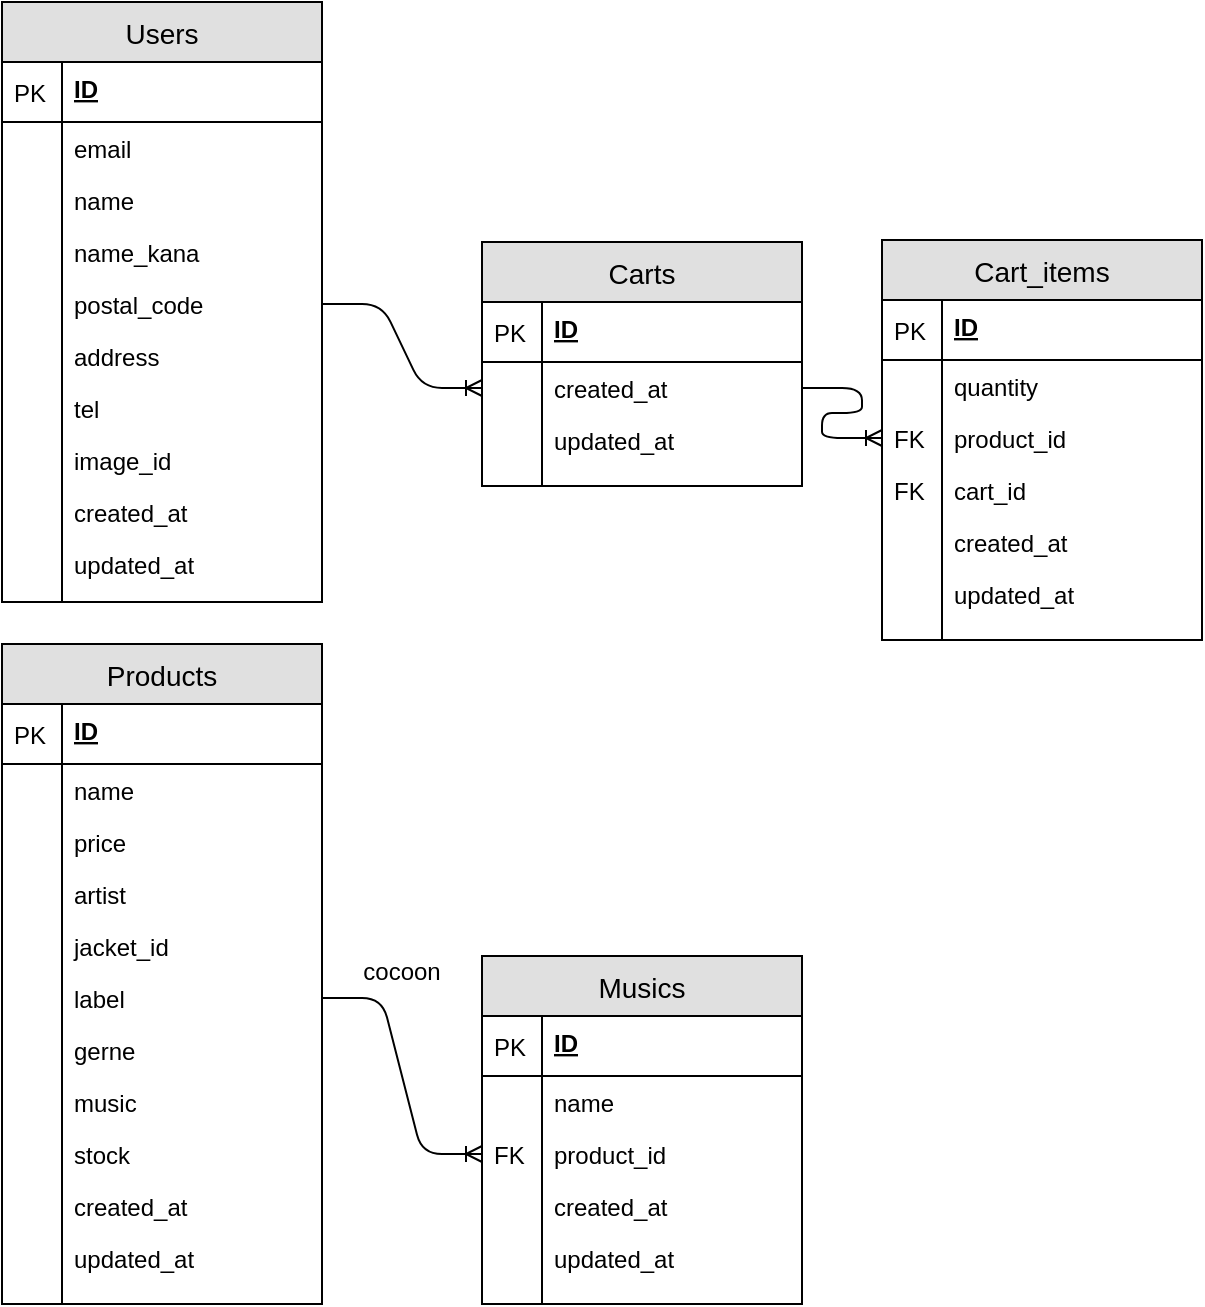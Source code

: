 <mxfile version="10.8.0" type="github"><diagram id="j4deBGUTTM5WUYpIcItX" name="ãã¼ã¸1"><mxGraphModel dx="918" dy="592" grid="1" gridSize="10" guides="1" tooltips="1" connect="1" arrows="1" fold="1" page="1" pageScale="1" pageWidth="2339" pageHeight="3300" math="0" shadow="0"><root><mxCell id="0"/><mxCell id="1" parent="0"/><mxCell id="TV6DeIS1_IVo76_vO-sN-1" value="Users" style="swimlane;fontStyle=0;childLayout=stackLayout;horizontal=1;startSize=30;fillColor=#e0e0e0;horizontalStack=0;resizeParent=1;resizeParentMax=0;resizeLast=0;collapsible=1;marginBottom=0;swimlaneFillColor=#ffffff;align=center;fontSize=14;" parent="1" vertex="1"><mxGeometry x="40" y="40" width="160" height="300" as="geometry"/></mxCell><mxCell id="TV6DeIS1_IVo76_vO-sN-2" value="ID&#10;" style="shape=partialRectangle;top=0;left=0;right=0;bottom=1;align=left;verticalAlign=top;fillColor=none;spacingLeft=34;spacingRight=4;overflow=hidden;rotatable=0;points=[[0,0.5],[1,0.5]];portConstraint=eastwest;dropTarget=0;fontStyle=5;fontSize=12;" parent="TV6DeIS1_IVo76_vO-sN-1" vertex="1"><mxGeometry y="30" width="160" height="30" as="geometry"/></mxCell><mxCell id="TV6DeIS1_IVo76_vO-sN-3" value="PK" style="shape=partialRectangle;top=0;left=0;bottom=0;fillColor=none;align=left;verticalAlign=middle;spacingLeft=4;spacingRight=4;overflow=hidden;rotatable=0;points=[];portConstraint=eastwest;part=1;fontSize=12;" parent="TV6DeIS1_IVo76_vO-sN-2" vertex="1" connectable="0"><mxGeometry width="30" height="30" as="geometry"/></mxCell><mxCell id="TV6DeIS1_IVo76_vO-sN-4" value="email" style="shape=partialRectangle;top=0;left=0;right=0;bottom=0;align=left;verticalAlign=top;fillColor=none;spacingLeft=34;spacingRight=4;overflow=hidden;rotatable=0;points=[[0,0.5],[1,0.5]];portConstraint=eastwest;dropTarget=0;fontSize=12;" parent="TV6DeIS1_IVo76_vO-sN-1" vertex="1"><mxGeometry y="60" width="160" height="26" as="geometry"/></mxCell><mxCell id="TV6DeIS1_IVo76_vO-sN-5" value="" style="shape=partialRectangle;top=0;left=0;bottom=0;fillColor=none;align=left;verticalAlign=top;spacingLeft=4;spacingRight=4;overflow=hidden;rotatable=0;points=[];portConstraint=eastwest;part=1;fontSize=12;" parent="TV6DeIS1_IVo76_vO-sN-4" vertex="1" connectable="0"><mxGeometry width="30" height="26" as="geometry"/></mxCell><mxCell id="TV6DeIS1_IVo76_vO-sN-6" value="name" style="shape=partialRectangle;top=0;left=0;right=0;bottom=0;align=left;verticalAlign=top;fillColor=none;spacingLeft=34;spacingRight=4;overflow=hidden;rotatable=0;points=[[0,0.5],[1,0.5]];portConstraint=eastwest;dropTarget=0;fontSize=12;" parent="TV6DeIS1_IVo76_vO-sN-1" vertex="1"><mxGeometry y="86" width="160" height="26" as="geometry"/></mxCell><mxCell id="TV6DeIS1_IVo76_vO-sN-7" value="" style="shape=partialRectangle;top=0;left=0;bottom=0;fillColor=none;align=left;verticalAlign=top;spacingLeft=4;spacingRight=4;overflow=hidden;rotatable=0;points=[];portConstraint=eastwest;part=1;fontSize=12;" parent="TV6DeIS1_IVo76_vO-sN-6" vertex="1" connectable="0"><mxGeometry width="30" height="26" as="geometry"/></mxCell><mxCell id="TV6DeIS1_IVo76_vO-sN-8" value="name_kana" style="shape=partialRectangle;top=0;left=0;right=0;bottom=0;align=left;verticalAlign=top;fillColor=none;spacingLeft=34;spacingRight=4;overflow=hidden;rotatable=0;points=[[0,0.5],[1,0.5]];portConstraint=eastwest;dropTarget=0;fontSize=12;" parent="TV6DeIS1_IVo76_vO-sN-1" vertex="1"><mxGeometry y="112" width="160" height="26" as="geometry"/></mxCell><mxCell id="TV6DeIS1_IVo76_vO-sN-9" value="" style="shape=partialRectangle;top=0;left=0;bottom=0;fillColor=none;align=left;verticalAlign=top;spacingLeft=4;spacingRight=4;overflow=hidden;rotatable=0;points=[];portConstraint=eastwest;part=1;fontSize=12;" parent="TV6DeIS1_IVo76_vO-sN-8" vertex="1" connectable="0"><mxGeometry width="30" height="26" as="geometry"/></mxCell><mxCell id="R2SlFl2XiFBd5JuxxcRJ-7" value="postal_code" style="shape=partialRectangle;top=0;left=0;right=0;bottom=0;align=left;verticalAlign=top;fillColor=none;spacingLeft=34;spacingRight=4;overflow=hidden;rotatable=0;points=[[0,0.5],[1,0.5]];portConstraint=eastwest;dropTarget=0;fontSize=12;" parent="TV6DeIS1_IVo76_vO-sN-1" vertex="1"><mxGeometry y="138" width="160" height="26" as="geometry"/></mxCell><mxCell id="R2SlFl2XiFBd5JuxxcRJ-8" value="" style="shape=partialRectangle;top=0;left=0;bottom=0;fillColor=none;align=left;verticalAlign=top;spacingLeft=4;spacingRight=4;overflow=hidden;rotatable=0;points=[];portConstraint=eastwest;part=1;fontSize=12;" parent="R2SlFl2XiFBd5JuxxcRJ-7" vertex="1" connectable="0"><mxGeometry width="30" height="26" as="geometry"/></mxCell><mxCell id="R2SlFl2XiFBd5JuxxcRJ-11" value="address" style="shape=partialRectangle;top=0;left=0;right=0;bottom=0;align=left;verticalAlign=top;fillColor=none;spacingLeft=34;spacingRight=4;overflow=hidden;rotatable=0;points=[[0,0.5],[1,0.5]];portConstraint=eastwest;dropTarget=0;fontSize=12;" parent="TV6DeIS1_IVo76_vO-sN-1" vertex="1"><mxGeometry y="164" width="160" height="26" as="geometry"/></mxCell><mxCell id="R2SlFl2XiFBd5JuxxcRJ-12" value="" style="shape=partialRectangle;top=0;left=0;bottom=0;fillColor=none;align=left;verticalAlign=top;spacingLeft=4;spacingRight=4;overflow=hidden;rotatable=0;points=[];portConstraint=eastwest;part=1;fontSize=12;" parent="R2SlFl2XiFBd5JuxxcRJ-11" vertex="1" connectable="0"><mxGeometry width="30" height="26" as="geometry"/></mxCell><mxCell id="R2SlFl2XiFBd5JuxxcRJ-9" value="tel" style="shape=partialRectangle;top=0;left=0;right=0;bottom=0;align=left;verticalAlign=top;fillColor=none;spacingLeft=34;spacingRight=4;overflow=hidden;rotatable=0;points=[[0,0.5],[1,0.5]];portConstraint=eastwest;dropTarget=0;fontSize=12;" parent="TV6DeIS1_IVo76_vO-sN-1" vertex="1"><mxGeometry y="190" width="160" height="26" as="geometry"/></mxCell><mxCell id="R2SlFl2XiFBd5JuxxcRJ-10" value="" style="shape=partialRectangle;top=0;left=0;bottom=0;fillColor=none;align=left;verticalAlign=top;spacingLeft=4;spacingRight=4;overflow=hidden;rotatable=0;points=[];portConstraint=eastwest;part=1;fontSize=12;" parent="R2SlFl2XiFBd5JuxxcRJ-9" vertex="1" connectable="0"><mxGeometry width="30" height="26" as="geometry"/></mxCell><mxCell id="R2SlFl2XiFBd5JuxxcRJ-17" value="image_id" style="shape=partialRectangle;top=0;left=0;right=0;bottom=0;align=left;verticalAlign=top;fillColor=none;spacingLeft=34;spacingRight=4;overflow=hidden;rotatable=0;points=[[0,0.5],[1,0.5]];portConstraint=eastwest;dropTarget=0;fontSize=12;" parent="TV6DeIS1_IVo76_vO-sN-1" vertex="1"><mxGeometry y="216" width="160" height="26" as="geometry"/></mxCell><mxCell id="R2SlFl2XiFBd5JuxxcRJ-18" value="" style="shape=partialRectangle;top=0;left=0;bottom=0;fillColor=none;align=left;verticalAlign=top;spacingLeft=4;spacingRight=4;overflow=hidden;rotatable=0;points=[];portConstraint=eastwest;part=1;fontSize=12;" parent="R2SlFl2XiFBd5JuxxcRJ-17" vertex="1" connectable="0"><mxGeometry width="30" height="26" as="geometry"/></mxCell><mxCell id="R2SlFl2XiFBd5JuxxcRJ-15" value="created_at" style="shape=partialRectangle;top=0;left=0;right=0;bottom=0;align=left;verticalAlign=top;fillColor=none;spacingLeft=34;spacingRight=4;overflow=hidden;rotatable=0;points=[[0,0.5],[1,0.5]];portConstraint=eastwest;dropTarget=0;fontSize=12;" parent="TV6DeIS1_IVo76_vO-sN-1" vertex="1"><mxGeometry y="242" width="160" height="26" as="geometry"/></mxCell><mxCell id="R2SlFl2XiFBd5JuxxcRJ-16" value="" style="shape=partialRectangle;top=0;left=0;bottom=0;fillColor=none;align=left;verticalAlign=top;spacingLeft=4;spacingRight=4;overflow=hidden;rotatable=0;points=[];portConstraint=eastwest;part=1;fontSize=12;" parent="R2SlFl2XiFBd5JuxxcRJ-15" vertex="1" connectable="0"><mxGeometry width="30" height="26" as="geometry"/></mxCell><mxCell id="R2SlFl2XiFBd5JuxxcRJ-13" value="updated_at" style="shape=partialRectangle;top=0;left=0;right=0;bottom=0;align=left;verticalAlign=top;fillColor=none;spacingLeft=34;spacingRight=4;overflow=hidden;rotatable=0;points=[[0,0.5],[1,0.5]];portConstraint=eastwest;dropTarget=0;fontSize=12;" parent="TV6DeIS1_IVo76_vO-sN-1" vertex="1"><mxGeometry y="268" width="160" height="26" as="geometry"/></mxCell><mxCell id="R2SlFl2XiFBd5JuxxcRJ-14" value="" style="shape=partialRectangle;top=0;left=0;bottom=0;fillColor=none;align=left;verticalAlign=top;spacingLeft=4;spacingRight=4;overflow=hidden;rotatable=0;points=[];portConstraint=eastwest;part=1;fontSize=12;" parent="R2SlFl2XiFBd5JuxxcRJ-13" vertex="1" connectable="0"><mxGeometry width="30" height="26" as="geometry"/></mxCell><mxCell id="TV6DeIS1_IVo76_vO-sN-10" value="" style="shape=partialRectangle;top=0;left=0;right=0;bottom=0;align=left;verticalAlign=top;fillColor=none;spacingLeft=34;spacingRight=4;overflow=hidden;rotatable=0;points=[[0,0.5],[1,0.5]];portConstraint=eastwest;dropTarget=0;fontSize=12;" parent="TV6DeIS1_IVo76_vO-sN-1" vertex="1"><mxGeometry y="294" width="160" height="6" as="geometry"/></mxCell><mxCell id="TV6DeIS1_IVo76_vO-sN-11" value="" style="shape=partialRectangle;top=0;left=0;bottom=0;fillColor=none;align=left;verticalAlign=top;spacingLeft=4;spacingRight=4;overflow=hidden;rotatable=0;points=[];portConstraint=eastwest;part=1;fontSize=12;" parent="TV6DeIS1_IVo76_vO-sN-10" vertex="1" connectable="0"><mxGeometry width="30" height="6" as="geometry"/></mxCell><mxCell id="R2SlFl2XiFBd5JuxxcRJ-26" value="Products" style="swimlane;fontStyle=0;childLayout=stackLayout;horizontal=1;startSize=30;fillColor=#e0e0e0;horizontalStack=0;resizeParent=1;resizeParentMax=0;resizeLast=0;collapsible=1;marginBottom=0;swimlaneFillColor=#ffffff;align=center;fontSize=14;" parent="1" vertex="1"><mxGeometry x="40" y="361" width="160" height="330" as="geometry"/></mxCell><mxCell id="R2SlFl2XiFBd5JuxxcRJ-27" value="ID&#10;" style="shape=partialRectangle;top=0;left=0;right=0;bottom=1;align=left;verticalAlign=top;fillColor=none;spacingLeft=34;spacingRight=4;overflow=hidden;rotatable=0;points=[[0,0.5],[1,0.5]];portConstraint=eastwest;dropTarget=0;fontStyle=5;fontSize=12;" parent="R2SlFl2XiFBd5JuxxcRJ-26" vertex="1"><mxGeometry y="30" width="160" height="30" as="geometry"/></mxCell><mxCell id="R2SlFl2XiFBd5JuxxcRJ-28" value="PK" style="shape=partialRectangle;top=0;left=0;bottom=0;fillColor=none;align=left;verticalAlign=middle;spacingLeft=4;spacingRight=4;overflow=hidden;rotatable=0;points=[];portConstraint=eastwest;part=1;fontSize=12;" parent="R2SlFl2XiFBd5JuxxcRJ-27" vertex="1" connectable="0"><mxGeometry width="30" height="30" as="geometry"/></mxCell><mxCell id="R2SlFl2XiFBd5JuxxcRJ-29" value="name" style="shape=partialRectangle;top=0;left=0;right=0;bottom=0;align=left;verticalAlign=top;fillColor=none;spacingLeft=34;spacingRight=4;overflow=hidden;rotatable=0;points=[[0,0.5],[1,0.5]];portConstraint=eastwest;dropTarget=0;fontSize=12;" parent="R2SlFl2XiFBd5JuxxcRJ-26" vertex="1"><mxGeometry y="60" width="160" height="26" as="geometry"/></mxCell><mxCell id="R2SlFl2XiFBd5JuxxcRJ-30" value="" style="shape=partialRectangle;top=0;left=0;bottom=0;fillColor=none;align=left;verticalAlign=top;spacingLeft=4;spacingRight=4;overflow=hidden;rotatable=0;points=[];portConstraint=eastwest;part=1;fontSize=12;" parent="R2SlFl2XiFBd5JuxxcRJ-29" vertex="1" connectable="0"><mxGeometry width="30" height="26" as="geometry"/></mxCell><mxCell id="R2SlFl2XiFBd5JuxxcRJ-31" value="price" style="shape=partialRectangle;top=0;left=0;right=0;bottom=0;align=left;verticalAlign=top;fillColor=none;spacingLeft=34;spacingRight=4;overflow=hidden;rotatable=0;points=[[0,0.5],[1,0.5]];portConstraint=eastwest;dropTarget=0;fontSize=12;" parent="R2SlFl2XiFBd5JuxxcRJ-26" vertex="1"><mxGeometry y="86" width="160" height="26" as="geometry"/></mxCell><mxCell id="R2SlFl2XiFBd5JuxxcRJ-32" value="" style="shape=partialRectangle;top=0;left=0;bottom=0;fillColor=none;align=left;verticalAlign=top;spacingLeft=4;spacingRight=4;overflow=hidden;rotatable=0;points=[];portConstraint=eastwest;part=1;fontSize=12;" parent="R2SlFl2XiFBd5JuxxcRJ-31" vertex="1" connectable="0"><mxGeometry width="30" height="26" as="geometry"/></mxCell><mxCell id="R2SlFl2XiFBd5JuxxcRJ-33" value="artist" style="shape=partialRectangle;top=0;left=0;right=0;bottom=0;align=left;verticalAlign=top;fillColor=none;spacingLeft=34;spacingRight=4;overflow=hidden;rotatable=0;points=[[0,0.5],[1,0.5]];portConstraint=eastwest;dropTarget=0;fontSize=12;" parent="R2SlFl2XiFBd5JuxxcRJ-26" vertex="1"><mxGeometry y="112" width="160" height="26" as="geometry"/></mxCell><mxCell id="R2SlFl2XiFBd5JuxxcRJ-34" value="" style="shape=partialRectangle;top=0;left=0;bottom=0;fillColor=none;align=left;verticalAlign=top;spacingLeft=4;spacingRight=4;overflow=hidden;rotatable=0;points=[];portConstraint=eastwest;part=1;fontSize=12;" parent="R2SlFl2XiFBd5JuxxcRJ-33" vertex="1" connectable="0"><mxGeometry width="30" height="26" as="geometry"/></mxCell><mxCell id="R2SlFl2XiFBd5JuxxcRJ-35" value="jacket_id" style="shape=partialRectangle;top=0;left=0;right=0;bottom=0;align=left;verticalAlign=top;fillColor=none;spacingLeft=34;spacingRight=4;overflow=hidden;rotatable=0;points=[[0,0.5],[1,0.5]];portConstraint=eastwest;dropTarget=0;fontSize=12;" parent="R2SlFl2XiFBd5JuxxcRJ-26" vertex="1"><mxGeometry y="138" width="160" height="26" as="geometry"/></mxCell><mxCell id="R2SlFl2XiFBd5JuxxcRJ-36" value="" style="shape=partialRectangle;top=0;left=0;bottom=0;fillColor=none;align=left;verticalAlign=top;spacingLeft=4;spacingRight=4;overflow=hidden;rotatable=0;points=[];portConstraint=eastwest;part=1;fontSize=12;" parent="R2SlFl2XiFBd5JuxxcRJ-35" vertex="1" connectable="0"><mxGeometry width="30" height="26" as="geometry"/></mxCell><mxCell id="R2SlFl2XiFBd5JuxxcRJ-37" value="label" style="shape=partialRectangle;top=0;left=0;right=0;bottom=0;align=left;verticalAlign=top;fillColor=none;spacingLeft=34;spacingRight=4;overflow=hidden;rotatable=0;points=[[0,0.5],[1,0.5]];portConstraint=eastwest;dropTarget=0;fontSize=12;" parent="R2SlFl2XiFBd5JuxxcRJ-26" vertex="1"><mxGeometry y="164" width="160" height="26" as="geometry"/></mxCell><mxCell id="R2SlFl2XiFBd5JuxxcRJ-38" value="" style="shape=partialRectangle;top=0;left=0;bottom=0;fillColor=none;align=left;verticalAlign=top;spacingLeft=4;spacingRight=4;overflow=hidden;rotatable=0;points=[];portConstraint=eastwest;part=1;fontSize=12;" parent="R2SlFl2XiFBd5JuxxcRJ-37" vertex="1" connectable="0"><mxGeometry width="30" height="26" as="geometry"/></mxCell><mxCell id="R2SlFl2XiFBd5JuxxcRJ-39" value="gerne" style="shape=partialRectangle;top=0;left=0;right=0;bottom=0;align=left;verticalAlign=top;fillColor=none;spacingLeft=34;spacingRight=4;overflow=hidden;rotatable=0;points=[[0,0.5],[1,0.5]];portConstraint=eastwest;dropTarget=0;fontSize=12;" parent="R2SlFl2XiFBd5JuxxcRJ-26" vertex="1"><mxGeometry y="190" width="160" height="26" as="geometry"/></mxCell><mxCell id="R2SlFl2XiFBd5JuxxcRJ-40" value="" style="shape=partialRectangle;top=0;left=0;bottom=0;fillColor=none;align=left;verticalAlign=top;spacingLeft=4;spacingRight=4;overflow=hidden;rotatable=0;points=[];portConstraint=eastwest;part=1;fontSize=12;" parent="R2SlFl2XiFBd5JuxxcRJ-39" vertex="1" connectable="0"><mxGeometry width="30" height="26" as="geometry"/></mxCell><mxCell id="R2SlFl2XiFBd5JuxxcRJ-41" value="music" style="shape=partialRectangle;top=0;left=0;right=0;bottom=0;align=left;verticalAlign=top;fillColor=none;spacingLeft=34;spacingRight=4;overflow=hidden;rotatable=0;points=[[0,0.5],[1,0.5]];portConstraint=eastwest;dropTarget=0;fontSize=12;" parent="R2SlFl2XiFBd5JuxxcRJ-26" vertex="1"><mxGeometry y="216" width="160" height="26" as="geometry"/></mxCell><mxCell id="R2SlFl2XiFBd5JuxxcRJ-42" value="" style="shape=partialRectangle;top=0;left=0;bottom=0;fillColor=none;align=left;verticalAlign=top;spacingLeft=4;spacingRight=4;overflow=hidden;rotatable=0;points=[];portConstraint=eastwest;part=1;fontSize=12;" parent="R2SlFl2XiFBd5JuxxcRJ-41" vertex="1" connectable="0"><mxGeometry width="30" height="26" as="geometry"/></mxCell><mxCell id="R2SlFl2XiFBd5JuxxcRJ-43" value="stock" style="shape=partialRectangle;top=0;left=0;right=0;bottom=0;align=left;verticalAlign=top;fillColor=none;spacingLeft=34;spacingRight=4;overflow=hidden;rotatable=0;points=[[0,0.5],[1,0.5]];portConstraint=eastwest;dropTarget=0;fontSize=12;" parent="R2SlFl2XiFBd5JuxxcRJ-26" vertex="1"><mxGeometry y="242" width="160" height="26" as="geometry"/></mxCell><mxCell id="R2SlFl2XiFBd5JuxxcRJ-44" value="" style="shape=partialRectangle;top=0;left=0;bottom=0;fillColor=none;align=left;verticalAlign=top;spacingLeft=4;spacingRight=4;overflow=hidden;rotatable=0;points=[];portConstraint=eastwest;part=1;fontSize=12;" parent="R2SlFl2XiFBd5JuxxcRJ-43" vertex="1" connectable="0"><mxGeometry width="30" height="26" as="geometry"/></mxCell><mxCell id="R2SlFl2XiFBd5JuxxcRJ-45" value="created_at" style="shape=partialRectangle;top=0;left=0;right=0;bottom=0;align=left;verticalAlign=top;fillColor=none;spacingLeft=34;spacingRight=4;overflow=hidden;rotatable=0;points=[[0,0.5],[1,0.5]];portConstraint=eastwest;dropTarget=0;fontSize=12;" parent="R2SlFl2XiFBd5JuxxcRJ-26" vertex="1"><mxGeometry y="268" width="160" height="26" as="geometry"/></mxCell><mxCell id="R2SlFl2XiFBd5JuxxcRJ-46" value="" style="shape=partialRectangle;top=0;left=0;bottom=0;fillColor=none;align=left;verticalAlign=top;spacingLeft=4;spacingRight=4;overflow=hidden;rotatable=0;points=[];portConstraint=eastwest;part=1;fontSize=12;" parent="R2SlFl2XiFBd5JuxxcRJ-45" vertex="1" connectable="0"><mxGeometry width="30" height="26" as="geometry"/></mxCell><mxCell id="R2SlFl2XiFBd5JuxxcRJ-49" value="updated_at" style="shape=partialRectangle;top=0;left=0;right=0;bottom=0;align=left;verticalAlign=top;fillColor=none;spacingLeft=34;spacingRight=4;overflow=hidden;rotatable=0;points=[[0,0.5],[1,0.5]];portConstraint=eastwest;dropTarget=0;fontSize=12;" parent="R2SlFl2XiFBd5JuxxcRJ-26" vertex="1"><mxGeometry y="294" width="160" height="26" as="geometry"/></mxCell><mxCell id="R2SlFl2XiFBd5JuxxcRJ-50" value="" style="shape=partialRectangle;top=0;left=0;bottom=0;fillColor=none;align=left;verticalAlign=top;spacingLeft=4;spacingRight=4;overflow=hidden;rotatable=0;points=[];portConstraint=eastwest;part=1;fontSize=12;" parent="R2SlFl2XiFBd5JuxxcRJ-49" vertex="1" connectable="0"><mxGeometry width="30" height="26" as="geometry"/></mxCell><mxCell id="R2SlFl2XiFBd5JuxxcRJ-47" value="" style="shape=partialRectangle;top=0;left=0;right=0;bottom=0;align=left;verticalAlign=top;fillColor=none;spacingLeft=34;spacingRight=4;overflow=hidden;rotatable=0;points=[[0,0.5],[1,0.5]];portConstraint=eastwest;dropTarget=0;fontSize=12;" parent="R2SlFl2XiFBd5JuxxcRJ-26" vertex="1"><mxGeometry y="320" width="160" height="10" as="geometry"/></mxCell><mxCell id="R2SlFl2XiFBd5JuxxcRJ-48" value="" style="shape=partialRectangle;top=0;left=0;bottom=0;fillColor=none;align=left;verticalAlign=top;spacingLeft=4;spacingRight=4;overflow=hidden;rotatable=0;points=[];portConstraint=eastwest;part=1;fontSize=12;" parent="R2SlFl2XiFBd5JuxxcRJ-47" vertex="1" connectable="0"><mxGeometry width="30" height="10" as="geometry"/></mxCell><mxCell id="R2SlFl2XiFBd5JuxxcRJ-51" value="Musics" style="swimlane;fontStyle=0;childLayout=stackLayout;horizontal=1;startSize=30;fillColor=#e0e0e0;horizontalStack=0;resizeParent=1;resizeParentMax=0;resizeLast=0;collapsible=1;marginBottom=0;swimlaneFillColor=#ffffff;align=center;fontSize=14;" parent="1" vertex="1"><mxGeometry x="280" y="517" width="160" height="174" as="geometry"/></mxCell><mxCell id="R2SlFl2XiFBd5JuxxcRJ-52" value="ID&#10;" style="shape=partialRectangle;top=0;left=0;right=0;bottom=1;align=left;verticalAlign=top;fillColor=none;spacingLeft=34;spacingRight=4;overflow=hidden;rotatable=0;points=[[0,0.5],[1,0.5]];portConstraint=eastwest;dropTarget=0;fontStyle=5;fontSize=12;" parent="R2SlFl2XiFBd5JuxxcRJ-51" vertex="1"><mxGeometry y="30" width="160" height="30" as="geometry"/></mxCell><mxCell id="R2SlFl2XiFBd5JuxxcRJ-53" value="PK" style="shape=partialRectangle;top=0;left=0;bottom=0;fillColor=none;align=left;verticalAlign=middle;spacingLeft=4;spacingRight=4;overflow=hidden;rotatable=0;points=[];portConstraint=eastwest;part=1;fontSize=12;" parent="R2SlFl2XiFBd5JuxxcRJ-52" vertex="1" connectable="0"><mxGeometry width="30" height="30" as="geometry"/></mxCell><mxCell id="R2SlFl2XiFBd5JuxxcRJ-54" value="name" style="shape=partialRectangle;top=0;left=0;right=0;bottom=0;align=left;verticalAlign=top;fillColor=none;spacingLeft=34;spacingRight=4;overflow=hidden;rotatable=0;points=[[0,0.5],[1,0.5]];portConstraint=eastwest;dropTarget=0;fontSize=12;" parent="R2SlFl2XiFBd5JuxxcRJ-51" vertex="1"><mxGeometry y="60" width="160" height="26" as="geometry"/></mxCell><mxCell id="R2SlFl2XiFBd5JuxxcRJ-55" value="" style="shape=partialRectangle;top=0;left=0;bottom=0;fillColor=none;align=left;verticalAlign=top;spacingLeft=4;spacingRight=4;overflow=hidden;rotatable=0;points=[];portConstraint=eastwest;part=1;fontSize=12;" parent="R2SlFl2XiFBd5JuxxcRJ-54" vertex="1" connectable="0"><mxGeometry width="30" height="26" as="geometry"/></mxCell><mxCell id="R2SlFl2XiFBd5JuxxcRJ-56" value="product_id" style="shape=partialRectangle;top=0;left=0;right=0;bottom=0;align=left;verticalAlign=top;fillColor=none;spacingLeft=34;spacingRight=4;overflow=hidden;rotatable=0;points=[[0,0.5],[1,0.5]];portConstraint=eastwest;dropTarget=0;fontSize=12;" parent="R2SlFl2XiFBd5JuxxcRJ-51" vertex="1"><mxGeometry y="86" width="160" height="26" as="geometry"/></mxCell><mxCell id="R2SlFl2XiFBd5JuxxcRJ-57" value="FK&#10;&#10;" style="shape=partialRectangle;top=0;left=0;bottom=0;fillColor=none;align=left;verticalAlign=top;spacingLeft=4;spacingRight=4;overflow=hidden;rotatable=0;points=[];portConstraint=eastwest;part=1;fontSize=12;" parent="R2SlFl2XiFBd5JuxxcRJ-56" vertex="1" connectable="0"><mxGeometry width="30" height="26" as="geometry"/></mxCell><mxCell id="R2SlFl2XiFBd5JuxxcRJ-70" value="created_at" style="shape=partialRectangle;top=0;left=0;right=0;bottom=0;align=left;verticalAlign=top;fillColor=none;spacingLeft=34;spacingRight=4;overflow=hidden;rotatable=0;points=[[0,0.5],[1,0.5]];portConstraint=eastwest;dropTarget=0;fontSize=12;" parent="R2SlFl2XiFBd5JuxxcRJ-51" vertex="1"><mxGeometry y="112" width="160" height="26" as="geometry"/></mxCell><mxCell id="R2SlFl2XiFBd5JuxxcRJ-71" value="" style="shape=partialRectangle;top=0;left=0;bottom=0;fillColor=none;align=left;verticalAlign=top;spacingLeft=4;spacingRight=4;overflow=hidden;rotatable=0;points=[];portConstraint=eastwest;part=1;fontSize=12;" parent="R2SlFl2XiFBd5JuxxcRJ-70" vertex="1" connectable="0"><mxGeometry width="30" height="26" as="geometry"/></mxCell><mxCell id="R2SlFl2XiFBd5JuxxcRJ-72" value="updated_at" style="shape=partialRectangle;top=0;left=0;right=0;bottom=0;align=left;verticalAlign=top;fillColor=none;spacingLeft=34;spacingRight=4;overflow=hidden;rotatable=0;points=[[0,0.5],[1,0.5]];portConstraint=eastwest;dropTarget=0;fontSize=12;" parent="R2SlFl2XiFBd5JuxxcRJ-51" vertex="1"><mxGeometry y="138" width="160" height="26" as="geometry"/></mxCell><mxCell id="R2SlFl2XiFBd5JuxxcRJ-73" value="" style="shape=partialRectangle;top=0;left=0;bottom=0;fillColor=none;align=left;verticalAlign=top;spacingLeft=4;spacingRight=4;overflow=hidden;rotatable=0;points=[];portConstraint=eastwest;part=1;fontSize=12;" parent="R2SlFl2XiFBd5JuxxcRJ-72" vertex="1" connectable="0"><mxGeometry width="30" height="26" as="geometry"/></mxCell><mxCell id="R2SlFl2XiFBd5JuxxcRJ-74" value="" style="shape=partialRectangle;top=0;left=0;right=0;bottom=0;align=left;verticalAlign=top;fillColor=none;spacingLeft=34;spacingRight=4;overflow=hidden;rotatable=0;points=[[0,0.5],[1,0.5]];portConstraint=eastwest;dropTarget=0;fontSize=12;" parent="R2SlFl2XiFBd5JuxxcRJ-51" vertex="1"><mxGeometry y="164" width="160" height="10" as="geometry"/></mxCell><mxCell id="R2SlFl2XiFBd5JuxxcRJ-75" value="" style="shape=partialRectangle;top=0;left=0;bottom=0;fillColor=none;align=left;verticalAlign=top;spacingLeft=4;spacingRight=4;overflow=hidden;rotatable=0;points=[];portConstraint=eastwest;part=1;fontSize=12;" parent="R2SlFl2XiFBd5JuxxcRJ-74" vertex="1" connectable="0"><mxGeometry width="30" height="10" as="geometry"/></mxCell><mxCell id="R2SlFl2XiFBd5JuxxcRJ-76" value="Carts" style="swimlane;fontStyle=0;childLayout=stackLayout;horizontal=1;startSize=30;fillColor=#e0e0e0;horizontalStack=0;resizeParent=1;resizeParentMax=0;resizeLast=0;collapsible=1;marginBottom=0;swimlaneFillColor=#ffffff;align=center;fontSize=14;" parent="1" vertex="1"><mxGeometry x="280" y="160" width="160" height="122" as="geometry"/></mxCell><mxCell id="R2SlFl2XiFBd5JuxxcRJ-77" value="ID&#10;" style="shape=partialRectangle;top=0;left=0;right=0;bottom=1;align=left;verticalAlign=top;fillColor=none;spacingLeft=34;spacingRight=4;overflow=hidden;rotatable=0;points=[[0,0.5],[1,0.5]];portConstraint=eastwest;dropTarget=0;fontStyle=5;fontSize=12;" parent="R2SlFl2XiFBd5JuxxcRJ-76" vertex="1"><mxGeometry y="30" width="160" height="30" as="geometry"/></mxCell><mxCell id="R2SlFl2XiFBd5JuxxcRJ-78" value="PK" style="shape=partialRectangle;top=0;left=0;bottom=0;fillColor=none;align=left;verticalAlign=middle;spacingLeft=4;spacingRight=4;overflow=hidden;rotatable=0;points=[];portConstraint=eastwest;part=1;fontSize=12;" parent="R2SlFl2XiFBd5JuxxcRJ-77" vertex="1" connectable="0"><mxGeometry width="30" height="30" as="geometry"/></mxCell><mxCell id="R2SlFl2XiFBd5JuxxcRJ-83" value="created_at" style="shape=partialRectangle;top=0;left=0;right=0;bottom=0;align=left;verticalAlign=top;fillColor=none;spacingLeft=34;spacingRight=4;overflow=hidden;rotatable=0;points=[[0,0.5],[1,0.5]];portConstraint=eastwest;dropTarget=0;fontSize=12;" parent="R2SlFl2XiFBd5JuxxcRJ-76" vertex="1"><mxGeometry y="60" width="160" height="26" as="geometry"/></mxCell><mxCell id="R2SlFl2XiFBd5JuxxcRJ-84" value="" style="shape=partialRectangle;top=0;left=0;bottom=0;fillColor=none;align=left;verticalAlign=top;spacingLeft=4;spacingRight=4;overflow=hidden;rotatable=0;points=[];portConstraint=eastwest;part=1;fontSize=12;" parent="R2SlFl2XiFBd5JuxxcRJ-83" vertex="1" connectable="0"><mxGeometry width="30" height="26" as="geometry"/></mxCell><mxCell id="R2SlFl2XiFBd5JuxxcRJ-85" value="updated_at" style="shape=partialRectangle;top=0;left=0;right=0;bottom=0;align=left;verticalAlign=top;fillColor=none;spacingLeft=34;spacingRight=4;overflow=hidden;rotatable=0;points=[[0,0.5],[1,0.5]];portConstraint=eastwest;dropTarget=0;fontSize=12;" parent="R2SlFl2XiFBd5JuxxcRJ-76" vertex="1"><mxGeometry y="86" width="160" height="26" as="geometry"/></mxCell><mxCell id="R2SlFl2XiFBd5JuxxcRJ-86" value="" style="shape=partialRectangle;top=0;left=0;bottom=0;fillColor=none;align=left;verticalAlign=top;spacingLeft=4;spacingRight=4;overflow=hidden;rotatable=0;points=[];portConstraint=eastwest;part=1;fontSize=12;" parent="R2SlFl2XiFBd5JuxxcRJ-85" vertex="1" connectable="0"><mxGeometry width="30" height="26" as="geometry"/></mxCell><mxCell id="R2SlFl2XiFBd5JuxxcRJ-87" value="" style="shape=partialRectangle;top=0;left=0;right=0;bottom=0;align=left;verticalAlign=top;fillColor=none;spacingLeft=34;spacingRight=4;overflow=hidden;rotatable=0;points=[[0,0.5],[1,0.5]];portConstraint=eastwest;dropTarget=0;fontSize=12;" parent="R2SlFl2XiFBd5JuxxcRJ-76" vertex="1"><mxGeometry y="112" width="160" height="10" as="geometry"/></mxCell><mxCell id="R2SlFl2XiFBd5JuxxcRJ-88" value="" style="shape=partialRectangle;top=0;left=0;bottom=0;fillColor=none;align=left;verticalAlign=top;spacingLeft=4;spacingRight=4;overflow=hidden;rotatable=0;points=[];portConstraint=eastwest;part=1;fontSize=12;" parent="R2SlFl2XiFBd5JuxxcRJ-87" vertex="1" connectable="0"><mxGeometry width="30" height="10" as="geometry"/></mxCell><mxCell id="R2SlFl2XiFBd5JuxxcRJ-89" value="Cart_items" style="swimlane;fontStyle=0;childLayout=stackLayout;horizontal=1;startSize=30;fillColor=#e0e0e0;horizontalStack=0;resizeParent=1;resizeParentMax=0;resizeLast=0;collapsible=1;marginBottom=0;swimlaneFillColor=#ffffff;align=center;fontSize=14;" parent="1" vertex="1"><mxGeometry x="480" y="159" width="160" height="200" as="geometry"/></mxCell><mxCell id="R2SlFl2XiFBd5JuxxcRJ-90" value="ID&#10;" style="shape=partialRectangle;top=0;left=0;right=0;bottom=1;align=left;verticalAlign=top;fillColor=none;spacingLeft=34;spacingRight=4;overflow=hidden;rotatable=0;points=[[0,0.5],[1,0.5]];portConstraint=eastwest;dropTarget=0;fontStyle=5;fontSize=12;" parent="R2SlFl2XiFBd5JuxxcRJ-89" vertex="1"><mxGeometry y="30" width="160" height="30" as="geometry"/></mxCell><mxCell id="R2SlFl2XiFBd5JuxxcRJ-91" value="PK" style="shape=partialRectangle;top=0;left=0;bottom=0;fillColor=none;align=left;verticalAlign=middle;spacingLeft=4;spacingRight=4;overflow=hidden;rotatable=0;points=[];portConstraint=eastwest;part=1;fontSize=12;" parent="R2SlFl2XiFBd5JuxxcRJ-90" vertex="1" connectable="0"><mxGeometry width="30" height="30" as="geometry"/></mxCell><mxCell id="R2SlFl2XiFBd5JuxxcRJ-92" value="quantity" style="shape=partialRectangle;top=0;left=0;right=0;bottom=0;align=left;verticalAlign=top;fillColor=none;spacingLeft=34;spacingRight=4;overflow=hidden;rotatable=0;points=[[0,0.5],[1,0.5]];portConstraint=eastwest;dropTarget=0;fontSize=12;" parent="R2SlFl2XiFBd5JuxxcRJ-89" vertex="1"><mxGeometry y="60" width="160" height="26" as="geometry"/></mxCell><mxCell id="R2SlFl2XiFBd5JuxxcRJ-93" value="" style="shape=partialRectangle;top=0;left=0;bottom=0;fillColor=none;align=left;verticalAlign=top;spacingLeft=4;spacingRight=4;overflow=hidden;rotatable=0;points=[];portConstraint=eastwest;part=1;fontSize=12;" parent="R2SlFl2XiFBd5JuxxcRJ-92" vertex="1" connectable="0"><mxGeometry width="30" height="26" as="geometry"/></mxCell><mxCell id="R2SlFl2XiFBd5JuxxcRJ-94" value="product_id" style="shape=partialRectangle;top=0;left=0;right=0;bottom=0;align=left;verticalAlign=top;fillColor=none;spacingLeft=34;spacingRight=4;overflow=hidden;rotatable=0;points=[[0,0.5],[1,0.5]];portConstraint=eastwest;dropTarget=0;fontSize=12;" parent="R2SlFl2XiFBd5JuxxcRJ-89" vertex="1"><mxGeometry y="86" width="160" height="26" as="geometry"/></mxCell><mxCell id="R2SlFl2XiFBd5JuxxcRJ-95" value="FK" style="shape=partialRectangle;top=0;left=0;bottom=0;fillColor=none;align=left;verticalAlign=top;spacingLeft=4;spacingRight=4;overflow=hidden;rotatable=0;points=[];portConstraint=eastwest;part=1;fontSize=12;" parent="R2SlFl2XiFBd5JuxxcRJ-94" vertex="1" connectable="0"><mxGeometry width="30" height="26" as="geometry"/></mxCell><mxCell id="R2SlFl2XiFBd5JuxxcRJ-98" value="cart_id" style="shape=partialRectangle;top=0;left=0;right=0;bottom=0;align=left;verticalAlign=top;fillColor=none;spacingLeft=34;spacingRight=4;overflow=hidden;rotatable=0;points=[[0,0.5],[1,0.5]];portConstraint=eastwest;dropTarget=0;fontSize=12;" parent="R2SlFl2XiFBd5JuxxcRJ-89" vertex="1"><mxGeometry y="112" width="160" height="26" as="geometry"/></mxCell><mxCell id="R2SlFl2XiFBd5JuxxcRJ-99" value="FK" style="shape=partialRectangle;top=0;left=0;bottom=0;fillColor=none;align=left;verticalAlign=top;spacingLeft=4;spacingRight=4;overflow=hidden;rotatable=0;points=[];portConstraint=eastwest;part=1;fontSize=12;" parent="R2SlFl2XiFBd5JuxxcRJ-98" vertex="1" connectable="0"><mxGeometry width="30" height="26" as="geometry"/></mxCell><mxCell id="R2SlFl2XiFBd5JuxxcRJ-102" value="created_at" style="shape=partialRectangle;top=0;left=0;right=0;bottom=0;align=left;verticalAlign=top;fillColor=none;spacingLeft=34;spacingRight=4;overflow=hidden;rotatable=0;points=[[0,0.5],[1,0.5]];portConstraint=eastwest;dropTarget=0;fontSize=12;" parent="R2SlFl2XiFBd5JuxxcRJ-89" vertex="1"><mxGeometry y="138" width="160" height="26" as="geometry"/></mxCell><mxCell id="R2SlFl2XiFBd5JuxxcRJ-103" value="" style="shape=partialRectangle;top=0;left=0;bottom=0;fillColor=none;align=left;verticalAlign=top;spacingLeft=4;spacingRight=4;overflow=hidden;rotatable=0;points=[];portConstraint=eastwest;part=1;fontSize=12;" parent="R2SlFl2XiFBd5JuxxcRJ-102" vertex="1" connectable="0"><mxGeometry width="30" height="26" as="geometry"/></mxCell><mxCell id="R2SlFl2XiFBd5JuxxcRJ-104" value="updated_at" style="shape=partialRectangle;top=0;left=0;right=0;bottom=0;align=left;verticalAlign=top;fillColor=none;spacingLeft=34;spacingRight=4;overflow=hidden;rotatable=0;points=[[0,0.5],[1,0.5]];portConstraint=eastwest;dropTarget=0;fontSize=12;" parent="R2SlFl2XiFBd5JuxxcRJ-89" vertex="1"><mxGeometry y="164" width="160" height="26" as="geometry"/></mxCell><mxCell id="R2SlFl2XiFBd5JuxxcRJ-105" value="" style="shape=partialRectangle;top=0;left=0;bottom=0;fillColor=none;align=left;verticalAlign=top;spacingLeft=4;spacingRight=4;overflow=hidden;rotatable=0;points=[];portConstraint=eastwest;part=1;fontSize=12;" parent="R2SlFl2XiFBd5JuxxcRJ-104" vertex="1" connectable="0"><mxGeometry width="30" height="26" as="geometry"/></mxCell><mxCell id="R2SlFl2XiFBd5JuxxcRJ-96" value="" style="shape=partialRectangle;top=0;left=0;right=0;bottom=0;align=left;verticalAlign=top;fillColor=none;spacingLeft=34;spacingRight=4;overflow=hidden;rotatable=0;points=[[0,0.5],[1,0.5]];portConstraint=eastwest;dropTarget=0;fontSize=12;" parent="R2SlFl2XiFBd5JuxxcRJ-89" vertex="1"><mxGeometry y="190" width="160" height="10" as="geometry"/></mxCell><mxCell id="R2SlFl2XiFBd5JuxxcRJ-97" value="" style="shape=partialRectangle;top=0;left=0;bottom=0;fillColor=none;align=left;verticalAlign=top;spacingLeft=4;spacingRight=4;overflow=hidden;rotatable=0;points=[];portConstraint=eastwest;part=1;fontSize=12;" parent="R2SlFl2XiFBd5JuxxcRJ-96" vertex="1" connectable="0"><mxGeometry width="30" height="10" as="geometry"/></mxCell><mxCell id="hug1q_7HtVPXrQa2IyX--2" value="" style="edgeStyle=entityRelationEdgeStyle;fontSize=12;html=1;endArrow=ERoneToMany;entryX=0;entryY=0.5;entryDx=0;entryDy=0;exitX=1;exitY=0.5;exitDx=0;exitDy=0;" edge="1" parent="1" source="R2SlFl2XiFBd5JuxxcRJ-37" target="R2SlFl2XiFBd5JuxxcRJ-56"><mxGeometry width="100" height="100" relative="1" as="geometry"><mxPoint x="400" y="550" as="sourcePoint"/><mxPoint x="500" y="450" as="targetPoint"/></mxGeometry></mxCell><mxCell id="hug1q_7HtVPXrQa2IyX--3" value="" style="edgeStyle=entityRelationEdgeStyle;fontSize=12;html=1;endArrow=ERoneToMany;entryX=0;entryY=0.5;entryDx=0;entryDy=0;exitX=1;exitY=0.5;exitDx=0;exitDy=0;" edge="1" parent="1" source="R2SlFl2XiFBd5JuxxcRJ-83" target="R2SlFl2XiFBd5JuxxcRJ-94"><mxGeometry width="100" height="100" relative="1" as="geometry"><mxPoint x="560" y="260" as="sourcePoint"/><mxPoint x="660" y="160" as="targetPoint"/></mxGeometry></mxCell><mxCell id="hug1q_7HtVPXrQa2IyX--4" value="" style="edgeStyle=entityRelationEdgeStyle;fontSize=12;html=1;endArrow=ERoneToMany;entryX=0;entryY=0.5;entryDx=0;entryDy=0;exitX=1;exitY=0.5;exitDx=0;exitDy=0;" edge="1" parent="1" source="R2SlFl2XiFBd5JuxxcRJ-7" target="R2SlFl2XiFBd5JuxxcRJ-83"><mxGeometry width="100" height="100" relative="1" as="geometry"><mxPoint x="190" y="250" as="sourcePoint"/><mxPoint x="290" y="150" as="targetPoint"/></mxGeometry></mxCell><mxCell id="hug1q_7HtVPXrQa2IyX--5" value="cocoon" style="text;html=1;strokeColor=none;fillColor=none;align=center;verticalAlign=middle;whiteSpace=wrap;rounded=0;" vertex="1" parent="1"><mxGeometry x="220" y="515" width="40" height="20" as="geometry"/></mxCell></root></mxGraphModel></diagram></mxfile>